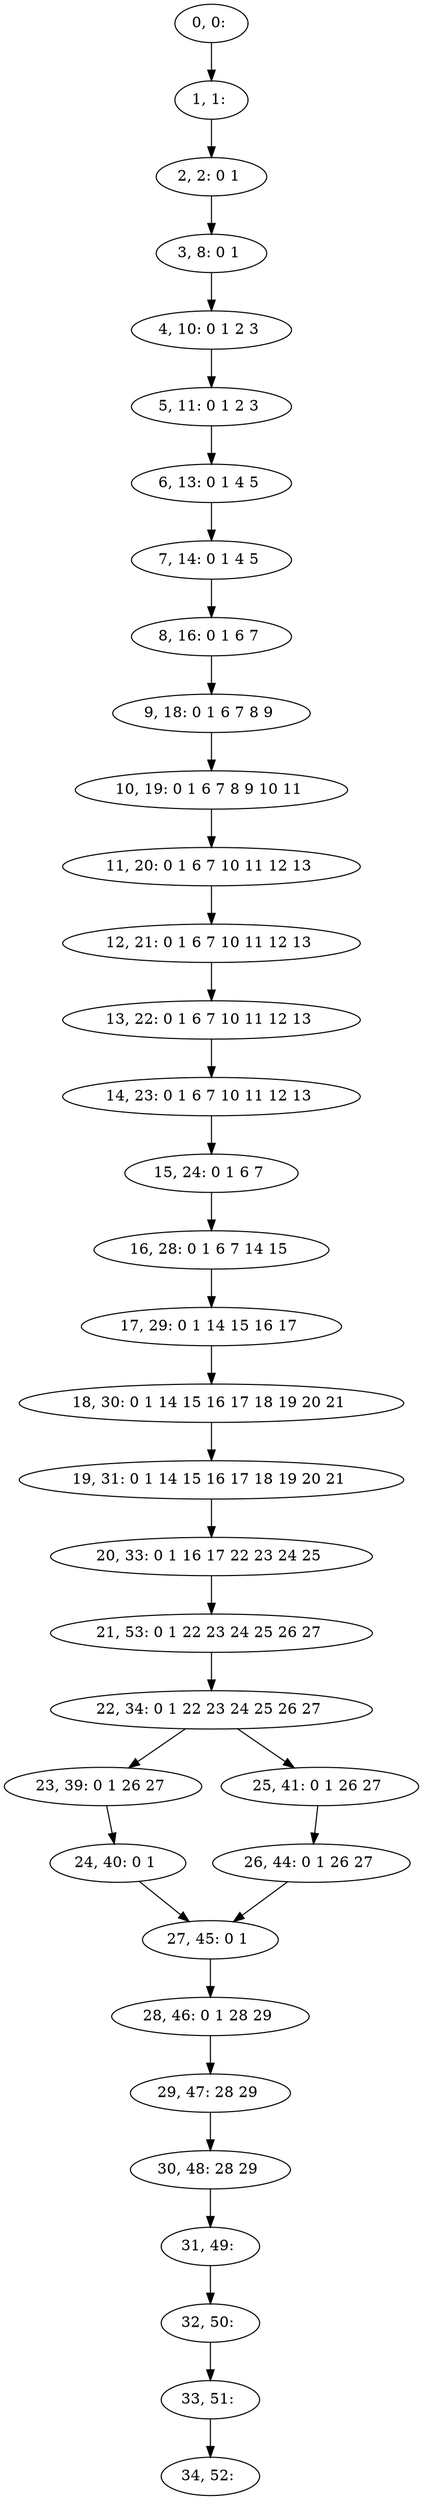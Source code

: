 digraph G {
0[label="0, 0: "];
1[label="1, 1: "];
2[label="2, 2: 0 1 "];
3[label="3, 8: 0 1 "];
4[label="4, 10: 0 1 2 3 "];
5[label="5, 11: 0 1 2 3 "];
6[label="6, 13: 0 1 4 5 "];
7[label="7, 14: 0 1 4 5 "];
8[label="8, 16: 0 1 6 7 "];
9[label="9, 18: 0 1 6 7 8 9 "];
10[label="10, 19: 0 1 6 7 8 9 10 11 "];
11[label="11, 20: 0 1 6 7 10 11 12 13 "];
12[label="12, 21: 0 1 6 7 10 11 12 13 "];
13[label="13, 22: 0 1 6 7 10 11 12 13 "];
14[label="14, 23: 0 1 6 7 10 11 12 13 "];
15[label="15, 24: 0 1 6 7 "];
16[label="16, 28: 0 1 6 7 14 15 "];
17[label="17, 29: 0 1 14 15 16 17 "];
18[label="18, 30: 0 1 14 15 16 17 18 19 20 21 "];
19[label="19, 31: 0 1 14 15 16 17 18 19 20 21 "];
20[label="20, 33: 0 1 16 17 22 23 24 25 "];
21[label="21, 53: 0 1 22 23 24 25 26 27 "];
22[label="22, 34: 0 1 22 23 24 25 26 27 "];
23[label="23, 39: 0 1 26 27 "];
24[label="24, 40: 0 1 "];
25[label="25, 41: 0 1 26 27 "];
26[label="26, 44: 0 1 26 27 "];
27[label="27, 45: 0 1 "];
28[label="28, 46: 0 1 28 29 "];
29[label="29, 47: 28 29 "];
30[label="30, 48: 28 29 "];
31[label="31, 49: "];
32[label="32, 50: "];
33[label="33, 51: "];
34[label="34, 52: "];
0->1 ;
1->2 ;
2->3 ;
3->4 ;
4->5 ;
5->6 ;
6->7 ;
7->8 ;
8->9 ;
9->10 ;
10->11 ;
11->12 ;
12->13 ;
13->14 ;
14->15 ;
15->16 ;
16->17 ;
17->18 ;
18->19 ;
19->20 ;
20->21 ;
21->22 ;
22->23 ;
22->25 ;
23->24 ;
24->27 ;
25->26 ;
26->27 ;
27->28 ;
28->29 ;
29->30 ;
30->31 ;
31->32 ;
32->33 ;
33->34 ;
}

